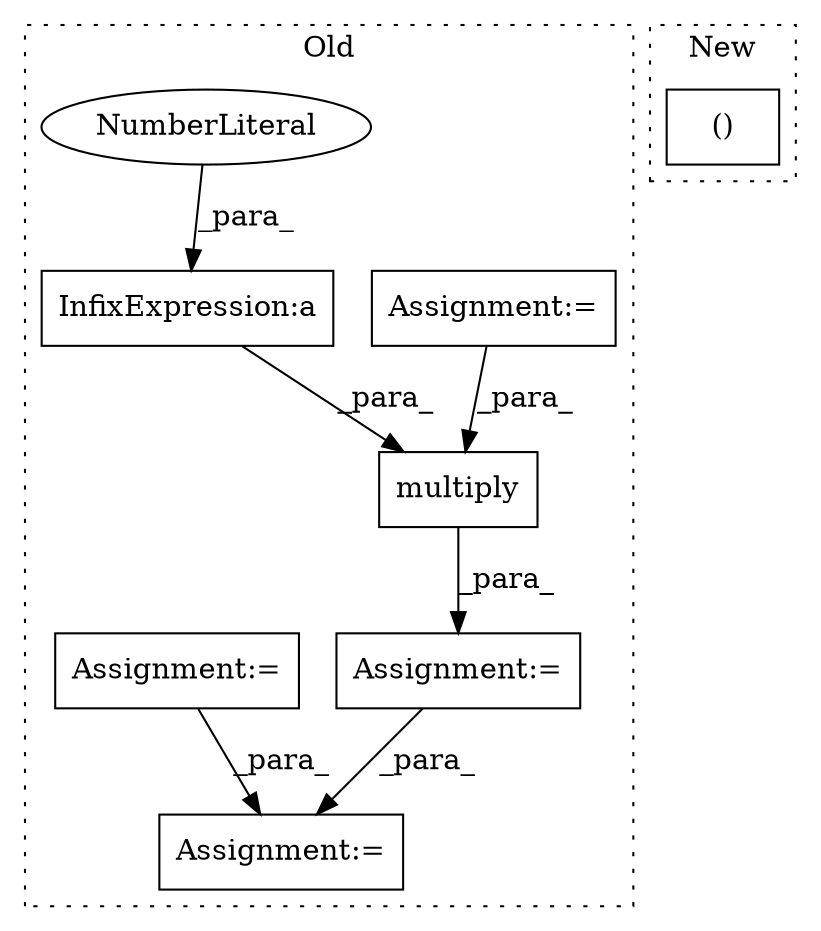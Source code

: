 digraph G {
subgraph cluster0 {
1 [label="multiply" a="32" s="2608,2646" l="9,1" shape="box"];
3 [label="Assignment:=" a="7" s="2587" l="1" shape="box"];
4 [label="Assignment:=" a="7" s="2748" l="1" shape="box"];
5 [label="Assignment:=" a="7" s="2357" l="1" shape="box"];
6 [label="InfixExpression:a" a="27" s="2568" l="3" shape="box"];
7 [label="NumberLiteral" a="34" s="2571" l="1" shape="ellipse"];
8 [label="Assignment:=" a="7" s="2444" l="1" shape="box"];
label = "Old";
style="dotted";
}
subgraph cluster1 {
2 [label="()" a="106" s="3108" l="79" shape="box"];
label = "New";
style="dotted";
}
1 -> 3 [label="_para_"];
3 -> 4 [label="_para_"];
5 -> 1 [label="_para_"];
6 -> 1 [label="_para_"];
7 -> 6 [label="_para_"];
8 -> 4 [label="_para_"];
}